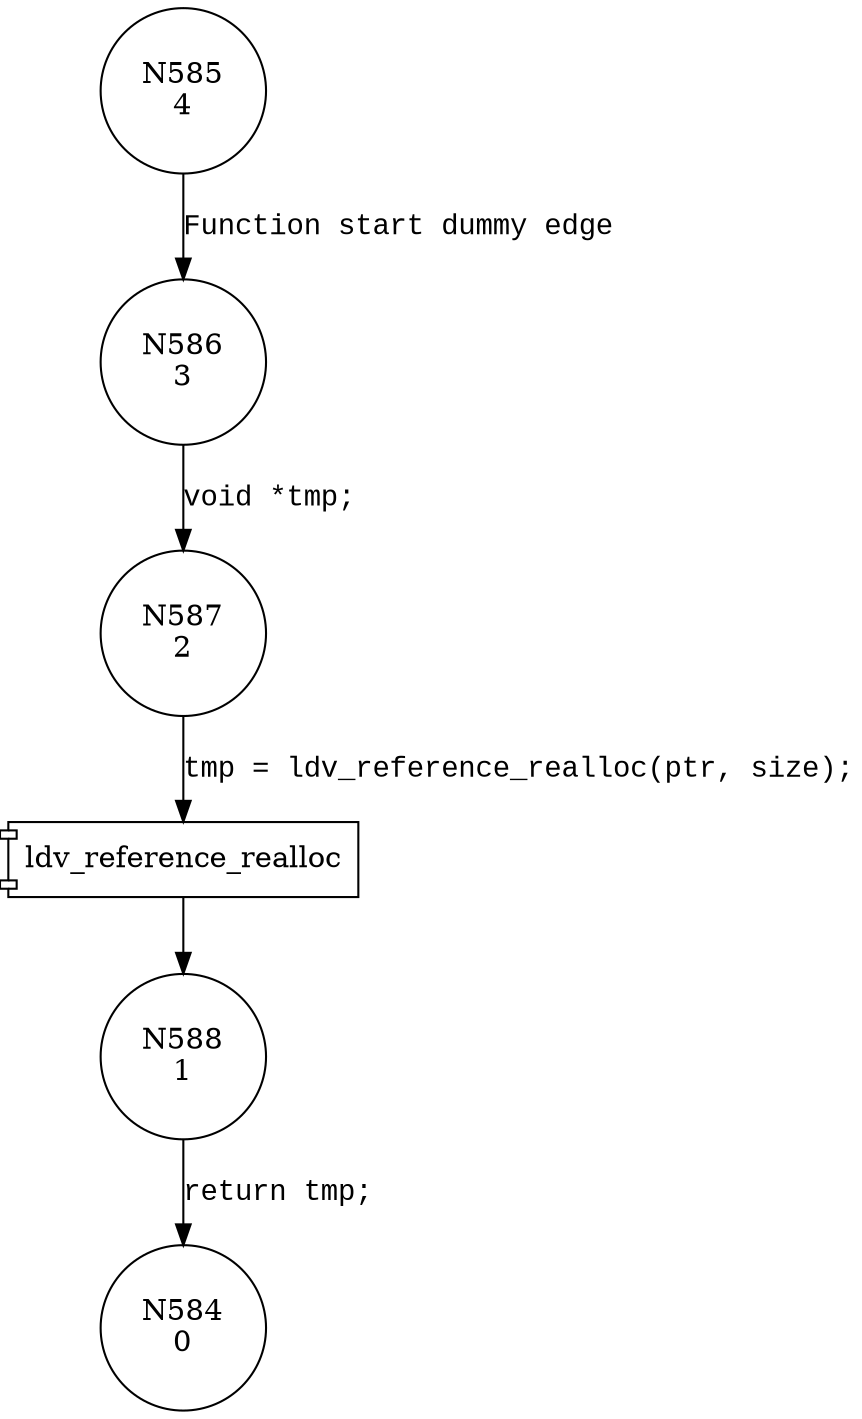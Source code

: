 digraph ldv_realloc {
585 [shape="circle" label="N585\n4"]
586 [shape="circle" label="N586\n3"]
587 [shape="circle" label="N587\n2"]
588 [shape="circle" label="N588\n1"]
584 [shape="circle" label="N584\n0"]
585 -> 586 [label="Function start dummy edge" fontname="Courier New"]
100007 [shape="component" label="ldv_reference_realloc"]
587 -> 100007 [label="tmp = ldv_reference_realloc(ptr, size);" fontname="Courier New"]
100007 -> 588 [label="" fontname="Courier New"]
586 -> 587 [label="void *tmp;" fontname="Courier New"]
588 -> 584 [label="return tmp;" fontname="Courier New"]
}